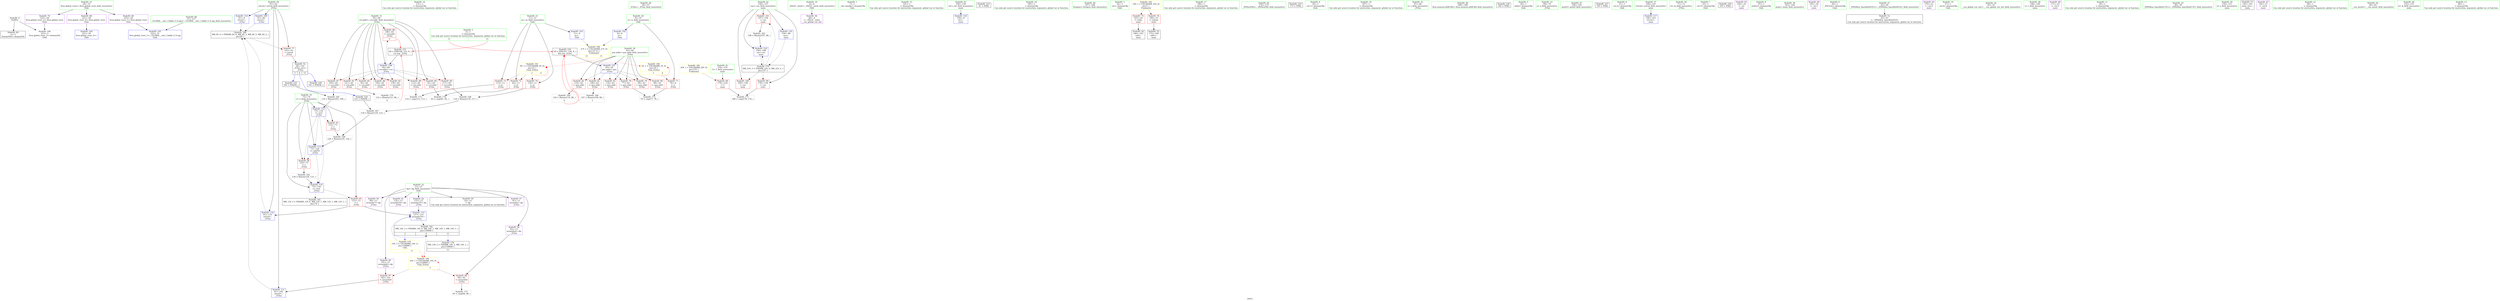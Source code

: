 digraph "SVFG" {
	label="SVFG";

	Node0x560e0606e9b0 [shape=record,color=grey,label="{NodeID: 0\nNullPtr}"];
	Node0x560e0606e9b0 -> Node0x560e06086040[style=solid];
	Node0x560e0606e9b0 -> Node0x560e06084fc0[style=solid];
	Node0x560e060949f0 [shape=record,color=black,label="{NodeID: 180\nMR_6V_4 = PHI(MR_6V_6, MR_6V_3, MR_6V_5, MR_6V_2, )\npts\{62 \}\n}"];
	Node0x560e060949f0 -> Node0x560e06087820[style=dashed];
	Node0x560e06085800 [shape=record,color=red,label="{NodeID: 97\n102\<--101\n\<--arrayidx8\n_Z1fxx\n}"];
	Node0x560e06085800 -> Node0x560e06085400[style=solid];
	Node0x560e06083000 [shape=record,color=green,label="{NodeID: 14\n131\<--1\n\<--dummyObj\nCan only get source location for instruction, argument, global var or function.}"];
	Node0x560e06085400 [shape=record,color=blue,label="{NodeID: 111\n61\<--102\nretval\<--\n_Z1fxx\n}"];
	Node0x560e06085400 -> Node0x560e060949f0[style=dashed];
	Node0x560e06083dc0 [shape=record,color=green,label="{NodeID: 28\n56\<--57\n_Z1fxx\<--_Z1fxx_field_insensitive\n}"];
	Node0x560e06084980 [shape=record,color=green,label="{NodeID: 42\n156\<--157\ncas\<--cas_field_insensitive\nmain\n}"];
	Node0x560e06084980 -> Node0x560e060859a0[style=solid];
	Node0x560e06084980 -> Node0x560e06085a70[style=solid];
	Node0x560e06084980 -> Node0x560e06085b40[style=solid];
	Node0x560e06084980 -> Node0x560e0608ab30[style=solid];
	Node0x560e06084980 -> Node0x560e0608ac00[style=solid];
	Node0x560e060a2070 [shape=record,color=black,label="{NodeID: 222\n109 = PHI(58, )\n}"];
	Node0x560e060a2070 -> Node0x560e0608d670[style=solid];
	Node0x560e06086680 [shape=record,color=purple,label="{NodeID: 56\n40\<--4\n\<--_ZStL8__ioinit\n__cxx_global_var_init\n}"];
	Node0x560e06087240 [shape=record,color=purple,label="{NodeID: 70\n223\<--29\nllvm.global_ctors_2\<--llvm.global_ctors\nGlob }"];
	Node0x560e06087240 -> Node0x560e06084fc0[style=solid];
	Node0x560e0608d970 [shape=record,color=grey,label="{NodeID: 167\n124 = Binary(118, 123, )\n}"];
	Node0x560e0608d970 -> Node0x560e0608daf0[style=solid];
	Node0x560e06087dd0 [shape=record,color=red,label="{NodeID: 84\n81\<--65\n\<--cov.addr\n_Z1fxx\n}"];
	Node0x560e06087dd0 -> Node0x560e0608e3f0[style=solid];
	Node0x560e06082100 [shape=record,color=green,label="{NodeID: 1\n7\<--1\n__dso_handle\<--dummyObj\nGlob }"];
	Node0x560e06094ef0 [shape=record,color=black,label="{NodeID: 181\nMR_12V_2 = PHI(MR_12V_6, MR_12V_1, MR_12V_1, MR_12V_1, )\npts\{74 \}\n}"];
	Node0x560e060858d0 [shape=record,color=red,label="{NodeID: 98\n179\<--154\n\<--T\nmain\n}"];
	Node0x560e060858d0 -> Node0x560e0608df70[style=solid];
	Node0x560e060830c0 [shape=record,color=green,label="{NodeID: 15\n161\<--1\n\<--dummyObj\nCan only get source location for instruction, argument, global var or function.}"];
	Node0x560e060854d0 [shape=record,color=blue,label="{NodeID: 112\n73\<--110\nr\<--mul\n_Z1fxx\n}"];
	Node0x560e060854d0 -> Node0x560e06088520[style=dashed];
	Node0x560e060854d0 -> Node0x560e060885f0[style=dashed];
	Node0x560e060854d0 -> Node0x560e060855a0[style=dashed];
	Node0x560e060854d0 -> Node0x560e06085670[style=dashed];
	Node0x560e06083ec0 [shape=record,color=green,label="{NodeID: 29\n61\<--62\nretval\<--retval_field_insensitive\n_Z1fxx\n}"];
	Node0x560e06083ec0 -> Node0x560e06087820[style=solid];
	Node0x560e06083ec0 -> Node0x560e06085260[style=solid];
	Node0x560e06083ec0 -> Node0x560e06085330[style=solid];
	Node0x560e06083ec0 -> Node0x560e06085400[style=solid];
	Node0x560e06083ec0 -> Node0x560e0608a8c0[style=solid];
	Node0x560e06084a50 [shape=record,color=green,label="{NodeID: 43\n158\<--159\nret\<--ret_field_insensitive\nmain\n}"];
	Node0x560e06084a50 -> Node0x560e0608aa60[style=solid];
	Node0x560e060a2860 [shape=record,color=black,label="{NodeID: 223\n41 = PHI()\n}"];
	Node0x560e06086750 [shape=record,color=purple,label="{NodeID: 57\n91\<--13\narrayidx\<--dp\n_Z1fxx\n}"];
	Node0x560e06087340 [shape=record,color=red,label="{NodeID: 71\n78\<--8\n\<--n\n_Z1fxx\n}"];
	Node0x560e06087340 -> Node0x560e0608e570[style=solid];
	Node0x560e0608daf0 [shape=record,color=grey,label="{NodeID: 168\n126 = Binary(125, 124, )\n}"];
	Node0x560e0608daf0 -> Node0x560e060855a0[style=solid];
	Node0x560e06087ea0 [shape=record,color=red,label="{NodeID: 85\n92\<--65\n\<--cov.addr\n_Z1fxx\n}"];
	Node0x560e06082190 [shape=record,color=green,label="{NodeID: 2\n9\<--1\n\<--dummyObj\nCan only get source location for instruction, argument, global var or function.|{<s0>11|<s1>11}}"];
	Node0x560e06082190:s0 -> Node0x560e060a2f70[style=solid,color=red];
	Node0x560e06082190:s1 -> Node0x560e060a3280[style=solid,color=red];
	Node0x560e060953f0 [shape=record,color=black,label="{NodeID: 182\nMR_14V_2 = PHI(MR_14V_6, MR_14V_1, MR_14V_1, MR_14V_1, )\npts\{150000 \}\n|{<s0>3|<s1>4|<s2>11}}"];
	Node0x560e060953f0:s0 -> Node0x560e06099ed0[style=dashed,color=blue];
	Node0x560e060953f0:s1 -> Node0x560e0608a7f0[style=dashed,color=blue];
	Node0x560e060953f0:s2 -> Node0x560e06093ff0[style=dashed,color=blue];
	Node0x560e060859a0 [shape=record,color=red,label="{NodeID: 99\n178\<--156\n\<--cas\nmain\n}"];
	Node0x560e060859a0 -> Node0x560e0608df70[style=solid];
	Node0x560e060831c0 [shape=record,color=green,label="{NodeID: 16\n185\<--1\n\<--dummyObj\nCan only get source location for instruction, argument, global var or function.}"];
	Node0x560e06088b10 [shape=record,color=yellow,style=double,label="{NodeID: 196\n14V_1 = ENCHI(MR_14V_0)\npts\{150000 \}\nFun[_Z1fxx]|{|<s3>3}}"];
	Node0x560e06088b10 -> Node0x560e06085730[style=dashed];
	Node0x560e06088b10 -> Node0x560e06085800[style=dashed];
	Node0x560e06088b10 -> Node0x560e060953f0[style=dashed];
	Node0x560e06088b10:s3 -> Node0x560e06088b10[style=dashed,color=red];
	Node0x560e060855a0 [shape=record,color=blue,label="{NodeID: 113\n73\<--126\nr\<--add16\n_Z1fxx\n}"];
	Node0x560e060855a0 -> Node0x560e060885f0[style=dashed];
	Node0x560e060855a0 -> Node0x560e06085670[style=dashed];
	Node0x560e06083f90 [shape=record,color=green,label="{NodeID: 30\n63\<--64\npos.addr\<--pos.addr_field_insensitive\n_Z1fxx\n}"];
	Node0x560e06083f90 -> Node0x560e060878f0[style=solid];
	Node0x560e06083f90 -> Node0x560e060879c0[style=solid];
	Node0x560e06083f90 -> Node0x560e06087a90[style=solid];
	Node0x560e06083f90 -> Node0x560e06087b60[style=solid];
	Node0x560e06083f90 -> Node0x560e06087c30[style=solid];
	Node0x560e06083f90 -> Node0x560e06087d00[style=solid];
	Node0x560e06083f90 -> Node0x560e060850c0[style=solid];
	Node0x560e06084b20 [shape=record,color=green,label="{NodeID: 44\n167\<--168\nfreopen\<--freopen_field_insensitive\n}"];
	Node0x560e060a2930 [shape=record,color=black,label="{NodeID: 224\n123 = PHI(58, )\n}"];
	Node0x560e060a2930 -> Node0x560e0608d970[style=solid];
	Node0x560e06086820 [shape=record,color=purple,label="{NodeID: 58\n93\<--13\narrayidx4\<--dp\n_Z1fxx\n}"];
	Node0x560e06086820 -> Node0x560e06085730[style=solid];
	Node0x560e06087410 [shape=record,color=red,label="{NodeID: 72\n82\<--11\n\<--m\n_Z1fxx\n}"];
	Node0x560e06087410 -> Node0x560e0608e3f0[style=solid];
	Node0x560e0608dc70 [shape=record,color=grey,label="{NodeID: 169\n120 = Binary(119, 86, )\n|{<s0>4}}"];
	Node0x560e0608dc70:s0 -> Node0x560e060a2f70[style=solid,color=red];
	Node0x560e06087f70 [shape=record,color=red,label="{NodeID: 86\n100\<--65\n\<--cov.addr\n_Z1fxx\n}"];
	Node0x560e06082220 [shape=record,color=green,label="{NodeID: 3\n16\<--1\n.str\<--dummyObj\nGlob }"];
	Node0x560e060958f0 [shape=record,color=yellow,style=double,label="{NodeID: 183\n16V_1 = ENCHI(MR_16V_0)\npts\{1 \}\nFun[main]}"];
	Node0x560e060958f0 -> Node0x560e06087680[style=dashed];
	Node0x560e060958f0 -> Node0x560e06087750[style=dashed];
	Node0x560e06085a70 [shape=record,color=red,label="{NodeID: 100\n190\<--156\n\<--cas\nmain\n}"];
	Node0x560e060832c0 [shape=record,color=green,label="{NodeID: 17\n186\<--1\n\<--dummyObj\nCan only get source location for instruction, argument, global var or function.}"];
	Node0x560e06085670 [shape=record,color=blue,label="{NodeID: 114\n73\<--130\nr\<--rem\n_Z1fxx\n}"];
	Node0x560e06085670 -> Node0x560e060886c0[style=dashed];
	Node0x560e06085670 -> Node0x560e06094ef0[style=dashed];
	Node0x560e06084060 [shape=record,color=green,label="{NodeID: 31\n65\<--66\ncov.addr\<--cov.addr_field_insensitive\n_Z1fxx\n}"];
	Node0x560e06084060 -> Node0x560e06087dd0[style=solid];
	Node0x560e06084060 -> Node0x560e06087ea0[style=solid];
	Node0x560e06084060 -> Node0x560e06087f70[style=solid];
	Node0x560e06084060 -> Node0x560e06088040[style=solid];
	Node0x560e06084060 -> Node0x560e06088110[style=solid];
	Node0x560e06084060 -> Node0x560e060881e0[style=solid];
	Node0x560e06084060 -> Node0x560e060882b0[style=solid];
	Node0x560e06084060 -> Node0x560e06088380[style=solid];
	Node0x560e06084060 -> Node0x560e06088450[style=solid];
	Node0x560e06084060 -> Node0x560e06085190[style=solid];
	Node0x560e06084c20 [shape=record,color=green,label="{NodeID: 45\n174\<--175\n_ZNSirsERx\<--_ZNSirsERx_field_insensitive\n}"];
	Node0x560e060a2a60 [shape=record,color=black,label="{NodeID: 225\n173 = PHI()\n}"];
	Node0x560e060868f0 [shape=record,color=purple,label="{NodeID: 59\n99\<--13\narrayidx7\<--dp\n_Z1fxx\n}"];
	Node0x560e060874e0 [shape=record,color=red,label="{NodeID: 73\n113\<--11\n\<--m\n_Z1fxx\n}"];
	Node0x560e060874e0 -> Node0x560e0608e0f0[style=solid];
	Node0x560e0608ddf0 [shape=record,color=grey,label="{NodeID: 170\n122 = Binary(121, 86, )\n|{<s0>4}}"];
	Node0x560e0608ddf0:s0 -> Node0x560e060a3280[style=solid,color=red];
	Node0x560e06088040 [shape=record,color=red,label="{NodeID: 87\n105\<--65\n\<--cov.addr\n_Z1fxx\n}"];
	Node0x560e06088040 -> Node0x560e0608d670[style=solid];
	Node0x560e060822b0 [shape=record,color=green,label="{NodeID: 4\n18\<--1\n.str.1\<--dummyObj\nGlob }"];
	Node0x560e06085b40 [shape=record,color=red,label="{NodeID: 101\n197\<--156\n\<--cas\nmain\n}"];
	Node0x560e06085b40 -> Node0x560e0608d370[style=solid];
	Node0x560e060833c0 [shape=record,color=green,label="{NodeID: 18\n187\<--1\n\<--dummyObj\nCan only get source location for instruction, argument, global var or function.}"];
	Node0x560e0608a7f0 [shape=record,color=blue,label="{NodeID: 115\n137\<--133\narrayidx19\<--\n_Z1fxx\n}"];
	Node0x560e0608a7f0 -> Node0x560e060953f0[style=dashed];
	Node0x560e06084130 [shape=record,color=green,label="{NodeID: 32\n67\<--68\ni\<--i_field_insensitive\n_Z1fxx\n}"];
	Node0x560e06084d20 [shape=record,color=green,label="{NodeID: 46\n188\<--189\nllvm.memset.p0i8.i64\<--llvm.memset.p0i8.i64_field_insensitive\n}"];
	Node0x560e060a2b30 [shape=record,color=black,label="{NodeID: 226\n182 = PHI()\n}"];
	Node0x560e060869c0 [shape=record,color=purple,label="{NodeID: 60\n101\<--13\narrayidx8\<--dp\n_Z1fxx\n}"];
	Node0x560e060869c0 -> Node0x560e06085800[style=solid];
	Node0x560e060875b0 [shape=record,color=red,label="{NodeID: 74\n116\<--11\n\<--m\n_Z1fxx\n}"];
	Node0x560e060875b0 -> Node0x560e0608d7f0[style=solid];
	Node0x560e0608df70 [shape=record,color=grey,label="{NodeID: 171\n180 = cmp(178, 179, )\n}"];
	Node0x560e06088110 [shape=record,color=red,label="{NodeID: 88\n108\<--65\n\<--cov.addr\n_Z1fxx\n|{<s0>3}}"];
	Node0x560e06088110:s0 -> Node0x560e060a3280[style=solid,color=red];
	Node0x560e06082af0 [shape=record,color=green,label="{NodeID: 5\n20\<--1\nstdin\<--dummyObj\nGlob }"];
	Node0x560e060964f0 [shape=record,color=yellow,style=double,label="{NodeID: 185\n20V_1 = ENCHI(MR_20V_0)\npts\{155 \}\nFun[main]}"];
	Node0x560e060964f0 -> Node0x560e060858d0[style=dashed];
	Node0x560e06085c10 [shape=record,color=blue,label="{NodeID: 102\n8\<--9\nn\<--\nGlob }"];
	Node0x560e06085c10 -> Node0x560e06096870[style=dashed];
	Node0x560e060834c0 [shape=record,color=green,label="{NodeID: 19\n4\<--6\n_ZStL8__ioinit\<--_ZStL8__ioinit_field_insensitive\nGlob }"];
	Node0x560e060834c0 -> Node0x560e06086680[style=solid];
	Node0x560e0608a8c0 [shape=record,color=blue,label="{NodeID: 116\n61\<--133\nretval\<--\n_Z1fxx\n}"];
	Node0x560e0608a8c0 -> Node0x560e060949f0[style=dashed];
	Node0x560e06084200 [shape=record,color=green,label="{NodeID: 33\n69\<--70\nj\<--j_field_insensitive\n_Z1fxx\n}"];
	Node0x560e06084e20 [shape=record,color=green,label="{NodeID: 47\n194\<--195\nprintf\<--printf_field_insensitive\n}"];
	Node0x560e060a2c00 [shape=record,color=black,label="{NodeID: 227\n183 = PHI()\n}"];
	Node0x560e06086a90 [shape=record,color=purple,label="{NodeID: 61\n135\<--13\narrayidx18\<--dp\n_Z1fxx\n}"];
	Node0x560e06087680 [shape=record,color=red,label="{NodeID: 75\n163\<--20\n\<--stdin\nmain\n}"];
	Node0x560e06087680 -> Node0x560e060864e0[style=solid];
	Node0x560e0608e0f0 [shape=record,color=grey,label="{NodeID: 172\n114 = cmp(112, 113, )\n}"];
	Node0x560e060881e0 [shape=record,color=red,label="{NodeID: 89\n112\<--65\n\<--cov.addr\n_Z1fxx\n}"];
	Node0x560e060881e0 -> Node0x560e0608e0f0[style=solid];
	Node0x560e06082b80 [shape=record,color=green,label="{NodeID: 6\n21\<--1\n.str.2\<--dummyObj\nGlob }"];
	Node0x560e06085d10 [shape=record,color=blue,label="{NodeID: 103\n11\<--9\nm\<--\nGlob }"];
	Node0x560e06085d10 -> Node0x560e06096870[style=dashed];
	Node0x560e060835c0 [shape=record,color=green,label="{NodeID: 20\n8\<--10\nn\<--n_field_insensitive\nGlob }"];
	Node0x560e060835c0 -> Node0x560e06087340[style=solid];
	Node0x560e060835c0 -> Node0x560e06085c10[style=solid];
	Node0x560e0608a990 [shape=record,color=blue,label="{NodeID: 117\n146\<--161\nretval\<--\nmain\n}"];
	Node0x560e060842d0 [shape=record,color=green,label="{NodeID: 34\n71\<--72\nk\<--k_field_insensitive\n_Z1fxx\n}"];
	Node0x560e06085f40 [shape=record,color=green,label="{NodeID: 48\n31\<--217\n_GLOBAL__sub_I_Sakib_0_0.cpp\<--_GLOBAL__sub_I_Sakib_0_0.cpp_field_insensitive\n}"];
	Node0x560e06085f40 -> Node0x560e06084ef0[style=solid];
	Node0x560e060a2cd0 [shape=record,color=black,label="{NodeID: 228\n191 = PHI(58, )\n}"];
	Node0x560e06086b60 [shape=record,color=purple,label="{NodeID: 62\n137\<--13\narrayidx19\<--dp\n_Z1fxx\n}"];
	Node0x560e06086b60 -> Node0x560e0608a7f0[style=solid];
	Node0x560e06087750 [shape=record,color=red,label="{NodeID: 76\n169\<--25\n\<--stdout\nmain\n}"];
	Node0x560e06087750 -> Node0x560e060865b0[style=solid];
	Node0x560e0608e270 [shape=record,color=grey,label="{NodeID: 173\n95 = cmp(94, 96, )\n}"];
	Node0x560e060882b0 [shape=record,color=red,label="{NodeID: 90\n117\<--65\n\<--cov.addr\n_Z1fxx\n}"];
	Node0x560e060882b0 -> Node0x560e0608d7f0[style=solid];
	Node0x560e06082c10 [shape=record,color=green,label="{NodeID: 7\n23\<--1\n.str.3\<--dummyObj\nGlob }"];
	Node0x560e06085e10 [shape=record,color=blue,label="{NodeID: 104\n221\<--30\nllvm.global_ctors_0\<--\nGlob }"];
	Node0x560e060836c0 [shape=record,color=green,label="{NodeID: 21\n11\<--12\nm\<--m_field_insensitive\nGlob }"];
	Node0x560e060836c0 -> Node0x560e06087410[style=solid];
	Node0x560e060836c0 -> Node0x560e060874e0[style=solid];
	Node0x560e060836c0 -> Node0x560e060875b0[style=solid];
	Node0x560e060836c0 -> Node0x560e06085d10[style=solid];
	Node0x560e0608aa60 [shape=record,color=blue,label="{NodeID: 118\n158\<--9\nret\<--\nmain\n}"];
	Node0x560e060843a0 [shape=record,color=green,label="{NodeID: 35\n73\<--74\nr\<--r_field_insensitive\n_Z1fxx\n}"];
	Node0x560e060843a0 -> Node0x560e06088520[style=solid];
	Node0x560e060843a0 -> Node0x560e060885f0[style=solid];
	Node0x560e060843a0 -> Node0x560e060886c0[style=solid];
	Node0x560e060843a0 -> Node0x560e060854d0[style=solid];
	Node0x560e060843a0 -> Node0x560e060855a0[style=solid];
	Node0x560e060843a0 -> Node0x560e06085670[style=solid];
	Node0x560e06086040 [shape=record,color=black,label="{NodeID: 49\n2\<--3\ndummyVal\<--dummyVal\n}"];
	Node0x560e060a2ea0 [shape=record,color=black,label="{NodeID: 229\n193 = PHI()\n}"];
	Node0x560e06086c30 [shape=record,color=purple,label="{NodeID: 63\n164\<--16\n\<--.str\nmain\n}"];
	Node0x560e06087820 [shape=record,color=red,label="{NodeID: 77\n141\<--61\n\<--retval\n_Z1fxx\n}"];
	Node0x560e06087820 -> Node0x560e06086340[style=solid];
	Node0x560e0608e3f0 [shape=record,color=grey,label="{NodeID: 174\n83 = cmp(81, 82, )\n}"];
	Node0x560e06088380 [shape=record,color=red,label="{NodeID: 91\n121\<--65\n\<--cov.addr\n_Z1fxx\n}"];
	Node0x560e06088380 -> Node0x560e0608ddf0[style=solid];
	Node0x560e06082ca0 [shape=record,color=green,label="{NodeID: 8\n25\<--1\nstdout\<--dummyObj\nGlob }"];
	Node0x560e06084ef0 [shape=record,color=blue,label="{NodeID: 105\n222\<--31\nllvm.global_ctors_1\<--_GLOBAL__sub_I_Sakib_0_0.cpp\nGlob }"];
	Node0x560e060837c0 [shape=record,color=green,label="{NodeID: 22\n13\<--15\ndp\<--dp_field_insensitive\nGlob }"];
	Node0x560e060837c0 -> Node0x560e06086140[style=solid];
	Node0x560e060837c0 -> Node0x560e06086750[style=solid];
	Node0x560e060837c0 -> Node0x560e06086820[style=solid];
	Node0x560e060837c0 -> Node0x560e060868f0[style=solid];
	Node0x560e060837c0 -> Node0x560e060869c0[style=solid];
	Node0x560e060837c0 -> Node0x560e06086a90[style=solid];
	Node0x560e060837c0 -> Node0x560e06086b60[style=solid];
	Node0x560e0608ab30 [shape=record,color=blue,label="{NodeID: 119\n156\<--86\ncas\<--\nmain\n}"];
	Node0x560e0608ab30 -> Node0x560e060944f0[style=dashed];
	Node0x560e06084470 [shape=record,color=green,label="{NodeID: 36\n143\<--144\nmain\<--main_field_insensitive\n}"];
	Node0x560e06086140 [shape=record,color=black,label="{NodeID: 50\n14\<--13\n\<--dp\nCan only get source location for instruction, argument, global var or function.}"];
	Node0x560e060a2f70 [shape=record,color=black,label="{NodeID: 230\n59 = PHI(107, 120, 9, )\n0th arg _Z1fxx }"];
	Node0x560e060a2f70 -> Node0x560e060850c0[style=solid];
	Node0x560e06086d00 [shape=record,color=purple,label="{NodeID: 64\n165\<--18\n\<--.str.1\nmain\n}"];
	Node0x560e060878f0 [shape=record,color=red,label="{NodeID: 78\n77\<--63\n\<--pos.addr\n_Z1fxx\n}"];
	Node0x560e060878f0 -> Node0x560e0608e570[style=solid];
	Node0x560e0608e570 [shape=record,color=grey,label="{NodeID: 175\n79 = cmp(77, 78, )\n}"];
	Node0x560e06088450 [shape=record,color=red,label="{NodeID: 92\n136\<--65\n\<--cov.addr\n_Z1fxx\n}"];
	Node0x560e06082d30 [shape=record,color=green,label="{NodeID: 9\n26\<--1\n_ZSt3cin\<--dummyObj\nGlob }"];
	Node0x560e06096870 [shape=record,color=yellow,style=double,label="{NodeID: 189\n27V_1 = ENCHI(MR_27V_0)\npts\{10 12 \}\nFun[main]|{<s0>11|<s1>11}}"];
	Node0x560e06096870:s0 -> Node0x560e06096950[style=dashed,color=red];
	Node0x560e06096870:s1 -> Node0x560e06096a60[style=dashed,color=red];
	Node0x560e06084fc0 [shape=record,color=blue, style = dotted,label="{NodeID: 106\n223\<--3\nllvm.global_ctors_2\<--dummyVal\nGlob }"];
	Node0x560e060838c0 [shape=record,color=green,label="{NodeID: 23\n29\<--33\nllvm.global_ctors\<--llvm.global_ctors_field_insensitive\nGlob }"];
	Node0x560e060838c0 -> Node0x560e06087040[style=solid];
	Node0x560e060838c0 -> Node0x560e06087140[style=solid];
	Node0x560e060838c0 -> Node0x560e06087240[style=solid];
	Node0x560e0608ac00 [shape=record,color=blue,label="{NodeID: 120\n156\<--198\ncas\<--inc\nmain\n}"];
	Node0x560e0608ac00 -> Node0x560e060944f0[style=dashed];
	Node0x560e06084570 [shape=record,color=green,label="{NodeID: 37\n146\<--147\nretval\<--retval_field_insensitive\nmain\n}"];
	Node0x560e06084570 -> Node0x560e0608a990[style=solid];
	Node0x560e06086240 [shape=record,color=black,label="{NodeID: 51\n42\<--43\n\<--_ZNSt8ios_base4InitD1Ev\nCan only get source location for instruction, argument, global var or function.}"];
	Node0x560e060a3280 [shape=record,color=black,label="{NodeID: 231\n60 = PHI(108, 122, 9, )\n1st arg _Z1fxx }"];
	Node0x560e060a3280 -> Node0x560e06085190[style=solid];
	Node0x560e06086dd0 [shape=record,color=purple,label="{NodeID: 65\n170\<--21\n\<--.str.2\nmain\n}"];
	Node0x560e0608d1f0 [shape=record,color=grey,label="{NodeID: 162\n130 = Binary(129, 131, )\n}"];
	Node0x560e0608d1f0 -> Node0x560e06085670[style=solid];
	Node0x560e060879c0 [shape=record,color=red,label="{NodeID: 79\n90\<--63\n\<--pos.addr\n_Z1fxx\n}"];
	Node0x560e06088520 [shape=record,color=red,label="{NodeID: 93\n125\<--73\n\<--r\n_Z1fxx\n}"];
	Node0x560e06088520 -> Node0x560e0608daf0[style=solid];
	Node0x560e06082dc0 [shape=record,color=green,label="{NodeID: 10\n27\<--1\n.str.4\<--dummyObj\nGlob }"];
	Node0x560e06096950 [shape=record,color=yellow,style=double,label="{NodeID: 190\n2V_1 = ENCHI(MR_2V_0)\npts\{10 \}\nFun[_Z1fxx]|{|<s1>3|<s2>4}}"];
	Node0x560e06096950 -> Node0x560e06087340[style=dashed];
	Node0x560e06096950:s1 -> Node0x560e06096950[style=dashed,color=red];
	Node0x560e06096950:s2 -> Node0x560e06096950[style=dashed,color=red];
	Node0x560e060850c0 [shape=record,color=blue,label="{NodeID: 107\n63\<--59\npos.addr\<--pos\n_Z1fxx\n}"];
	Node0x560e060850c0 -> Node0x560e060878f0[style=dashed];
	Node0x560e060850c0 -> Node0x560e060879c0[style=dashed];
	Node0x560e060850c0 -> Node0x560e06087a90[style=dashed];
	Node0x560e060850c0 -> Node0x560e06087b60[style=dashed];
	Node0x560e060850c0 -> Node0x560e06087c30[style=dashed];
	Node0x560e060850c0 -> Node0x560e06087d00[style=dashed];
	Node0x560e060839c0 [shape=record,color=green,label="{NodeID: 24\n34\<--35\n__cxx_global_var_init\<--__cxx_global_var_init_field_insensitive\n}"];
	Node0x560e06084640 [shape=record,color=green,label="{NodeID: 38\n148\<--149\ni\<--i_field_insensitive\nmain\n}"];
	Node0x560e06086340 [shape=record,color=black,label="{NodeID: 52\n58\<--141\n_Z1fxx_ret\<--\n_Z1fxx\n|{<s0>3|<s1>4|<s2>11}}"];
	Node0x560e06086340:s0 -> Node0x560e060a2070[style=solid,color=blue];
	Node0x560e06086340:s1 -> Node0x560e060a2930[style=solid,color=blue];
	Node0x560e06086340:s2 -> Node0x560e060a2cd0[style=solid,color=blue];
	Node0x560e06086ea0 [shape=record,color=purple,label="{NodeID: 66\n171\<--23\n\<--.str.3\nmain\n}"];
	Node0x560e0608d370 [shape=record,color=grey,label="{NodeID: 163\n198 = Binary(197, 86, )\n}"];
	Node0x560e0608d370 -> Node0x560e0608ac00[style=solid];
	Node0x560e06087a90 [shape=record,color=red,label="{NodeID: 80\n98\<--63\n\<--pos.addr\n_Z1fxx\n}"];
	Node0x560e060885f0 [shape=record,color=red,label="{NodeID: 94\n129\<--73\n\<--r\n_Z1fxx\n}"];
	Node0x560e060885f0 -> Node0x560e0608d1f0[style=solid];
	Node0x560e06082e50 [shape=record,color=green,label="{NodeID: 11\n30\<--1\n\<--dummyObj\nCan only get source location for instruction, argument, global var or function.}"];
	Node0x560e06096a60 [shape=record,color=yellow,style=double,label="{NodeID: 191\n4V_1 = ENCHI(MR_4V_0)\npts\{12 \}\nFun[_Z1fxx]|{|<s3>3|<s4>4}}"];
	Node0x560e06096a60 -> Node0x560e06087410[style=dashed];
	Node0x560e06096a60 -> Node0x560e060874e0[style=dashed];
	Node0x560e06096a60 -> Node0x560e060875b0[style=dashed];
	Node0x560e06096a60:s3 -> Node0x560e06096a60[style=dashed,color=red];
	Node0x560e06096a60:s4 -> Node0x560e06096a60[style=dashed,color=red];
	Node0x560e06085190 [shape=record,color=blue,label="{NodeID: 108\n65\<--60\ncov.addr\<--cov\n_Z1fxx\n}"];
	Node0x560e06085190 -> Node0x560e06087dd0[style=dashed];
	Node0x560e06085190 -> Node0x560e06087ea0[style=dashed];
	Node0x560e06085190 -> Node0x560e06087f70[style=dashed];
	Node0x560e06085190 -> Node0x560e06088040[style=dashed];
	Node0x560e06085190 -> Node0x560e06088110[style=dashed];
	Node0x560e06085190 -> Node0x560e060881e0[style=dashed];
	Node0x560e06085190 -> Node0x560e060882b0[style=dashed];
	Node0x560e06085190 -> Node0x560e06088380[style=dashed];
	Node0x560e06085190 -> Node0x560e06088450[style=dashed];
	Node0x560e06083ac0 [shape=record,color=green,label="{NodeID: 25\n38\<--39\n_ZNSt8ios_base4InitC1Ev\<--_ZNSt8ios_base4InitC1Ev_field_insensitive\n}"];
	Node0x560e06084710 [shape=record,color=green,label="{NodeID: 39\n150\<--151\nj\<--j_field_insensitive\nmain\n}"];
	Node0x560e06099ed0 [shape=record,color=yellow,style=double,label="{NodeID: 219\n14V_3 = CSCHI(MR_14V_1)\npts\{150000 \}\nCS[]|{|<s1>4}}"];
	Node0x560e06099ed0 -> Node0x560e0608a7f0[style=dashed];
	Node0x560e06099ed0:s1 -> Node0x560e06088b10[style=dashed,color=red];
	Node0x560e06086410 [shape=record,color=black,label="{NodeID: 53\n145\<--161\nmain_ret\<--\nmain\n}"];
	Node0x560e06086f70 [shape=record,color=purple,label="{NodeID: 67\n192\<--27\n\<--.str.4\nmain\n}"];
	Node0x560e0608d4f0 [shape=record,color=grey,label="{NodeID: 164\n107 = Binary(106, 86, )\n|{<s0>3}}"];
	Node0x560e0608d4f0:s0 -> Node0x560e060a2f70[style=solid,color=red];
	Node0x560e06087b60 [shape=record,color=red,label="{NodeID: 81\n106\<--63\n\<--pos.addr\n_Z1fxx\n}"];
	Node0x560e06087b60 -> Node0x560e0608d4f0[style=solid];
	Node0x560e06093ff0 [shape=record,color=black,label="{NodeID: 178\nMR_14V_2 = PHI(MR_14V_3, MR_14V_1, )\npts\{150000 \}\n|{<s0>11}}"];
	Node0x560e06093ff0:s0 -> Node0x560e06088b10[style=dashed,color=red];
	Node0x560e060886c0 [shape=record,color=red,label="{NodeID: 95\n133\<--73\n\<--r\n_Z1fxx\n}"];
	Node0x560e060886c0 -> Node0x560e0608a7f0[style=solid];
	Node0x560e060886c0 -> Node0x560e0608a8c0[style=solid];
	Node0x560e06082ee0 [shape=record,color=green,label="{NodeID: 12\n86\<--1\n\<--dummyObj\nCan only get source location for instruction, argument, global var or function.}"];
	Node0x560e06085260 [shape=record,color=blue,label="{NodeID: 109\n61\<--86\nretval\<--\n_Z1fxx\n}"];
	Node0x560e06085260 -> Node0x560e060949f0[style=dashed];
	Node0x560e06083bc0 [shape=record,color=green,label="{NodeID: 26\n44\<--45\n__cxa_atexit\<--__cxa_atexit_field_insensitive\n}"];
	Node0x560e060847e0 [shape=record,color=green,label="{NodeID: 40\n152\<--153\nk\<--k_field_insensitive\nmain\n}"];
	Node0x560e060864e0 [shape=record,color=black,label="{NodeID: 54\n166\<--163\ncall\<--\nmain\n}"];
	Node0x560e06087040 [shape=record,color=purple,label="{NodeID: 68\n221\<--29\nllvm.global_ctors_0\<--llvm.global_ctors\nGlob }"];
	Node0x560e06087040 -> Node0x560e06085e10[style=solid];
	Node0x560e0608d670 [shape=record,color=grey,label="{NodeID: 165\n110 = Binary(105, 109, )\n}"];
	Node0x560e0608d670 -> Node0x560e060854d0[style=solid];
	Node0x560e06087c30 [shape=record,color=red,label="{NodeID: 82\n119\<--63\n\<--pos.addr\n_Z1fxx\n}"];
	Node0x560e06087c30 -> Node0x560e0608dc70[style=solid];
	Node0x560e060944f0 [shape=record,color=black,label="{NodeID: 179\nMR_22V_3 = PHI(MR_22V_4, MR_22V_2, )\npts\{157 \}\n}"];
	Node0x560e060944f0 -> Node0x560e060859a0[style=dashed];
	Node0x560e060944f0 -> Node0x560e06085a70[style=dashed];
	Node0x560e060944f0 -> Node0x560e06085b40[style=dashed];
	Node0x560e060944f0 -> Node0x560e0608ac00[style=dashed];
	Node0x560e06085730 [shape=record,color=red,label="{NodeID: 96\n94\<--93\n\<--arrayidx4\n_Z1fxx\n}"];
	Node0x560e06085730 -> Node0x560e0608e270[style=solid];
	Node0x560e06082f70 [shape=record,color=green,label="{NodeID: 13\n96\<--1\n\<--dummyObj\nCan only get source location for instruction, argument, global var or function.}"];
	Node0x560e06085330 [shape=record,color=blue,label="{NodeID: 110\n61\<--9\nretval\<--\n_Z1fxx\n}"];
	Node0x560e06085330 -> Node0x560e060949f0[style=dashed];
	Node0x560e06083cc0 [shape=record,color=green,label="{NodeID: 27\n43\<--49\n_ZNSt8ios_base4InitD1Ev\<--_ZNSt8ios_base4InitD1Ev_field_insensitive\n}"];
	Node0x560e06083cc0 -> Node0x560e06086240[style=solid];
	Node0x560e060848b0 [shape=record,color=green,label="{NodeID: 41\n154\<--155\nT\<--T_field_insensitive\nmain\n}"];
	Node0x560e060848b0 -> Node0x560e060858d0[style=solid];
	Node0x560e060865b0 [shape=record,color=black,label="{NodeID: 55\n172\<--169\ncall1\<--\nmain\n}"];
	Node0x560e06087140 [shape=record,color=purple,label="{NodeID: 69\n222\<--29\nllvm.global_ctors_1\<--llvm.global_ctors\nGlob }"];
	Node0x560e06087140 -> Node0x560e06084ef0[style=solid];
	Node0x560e0608d7f0 [shape=record,color=grey,label="{NodeID: 166\n118 = Binary(116, 117, )\n}"];
	Node0x560e0608d7f0 -> Node0x560e0608d970[style=solid];
	Node0x560e06087d00 [shape=record,color=red,label="{NodeID: 83\n134\<--63\n\<--pos.addr\n_Z1fxx\n}"];
}
